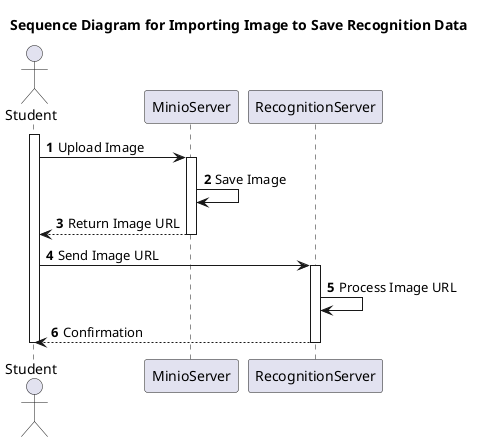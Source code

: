 @startuml
title "Sequence Diagram for Importing Image to Save Recognition Data"

autonumber

actor Student as student
participant MinioServer as minio
participant RecognitionServer as recognition_server

activate student
student -> minio: Upload Image
activate minio
minio -> minio: Save Image
minio --> student: Return Image URL
deactivate minio
student -> recognition_server: Send Image URL
activate recognition_server
recognition_server -> recognition_server: Process Image URL
recognition_server --> student: Confirmation
deactivate recognition_server
deactivate student

@enduml